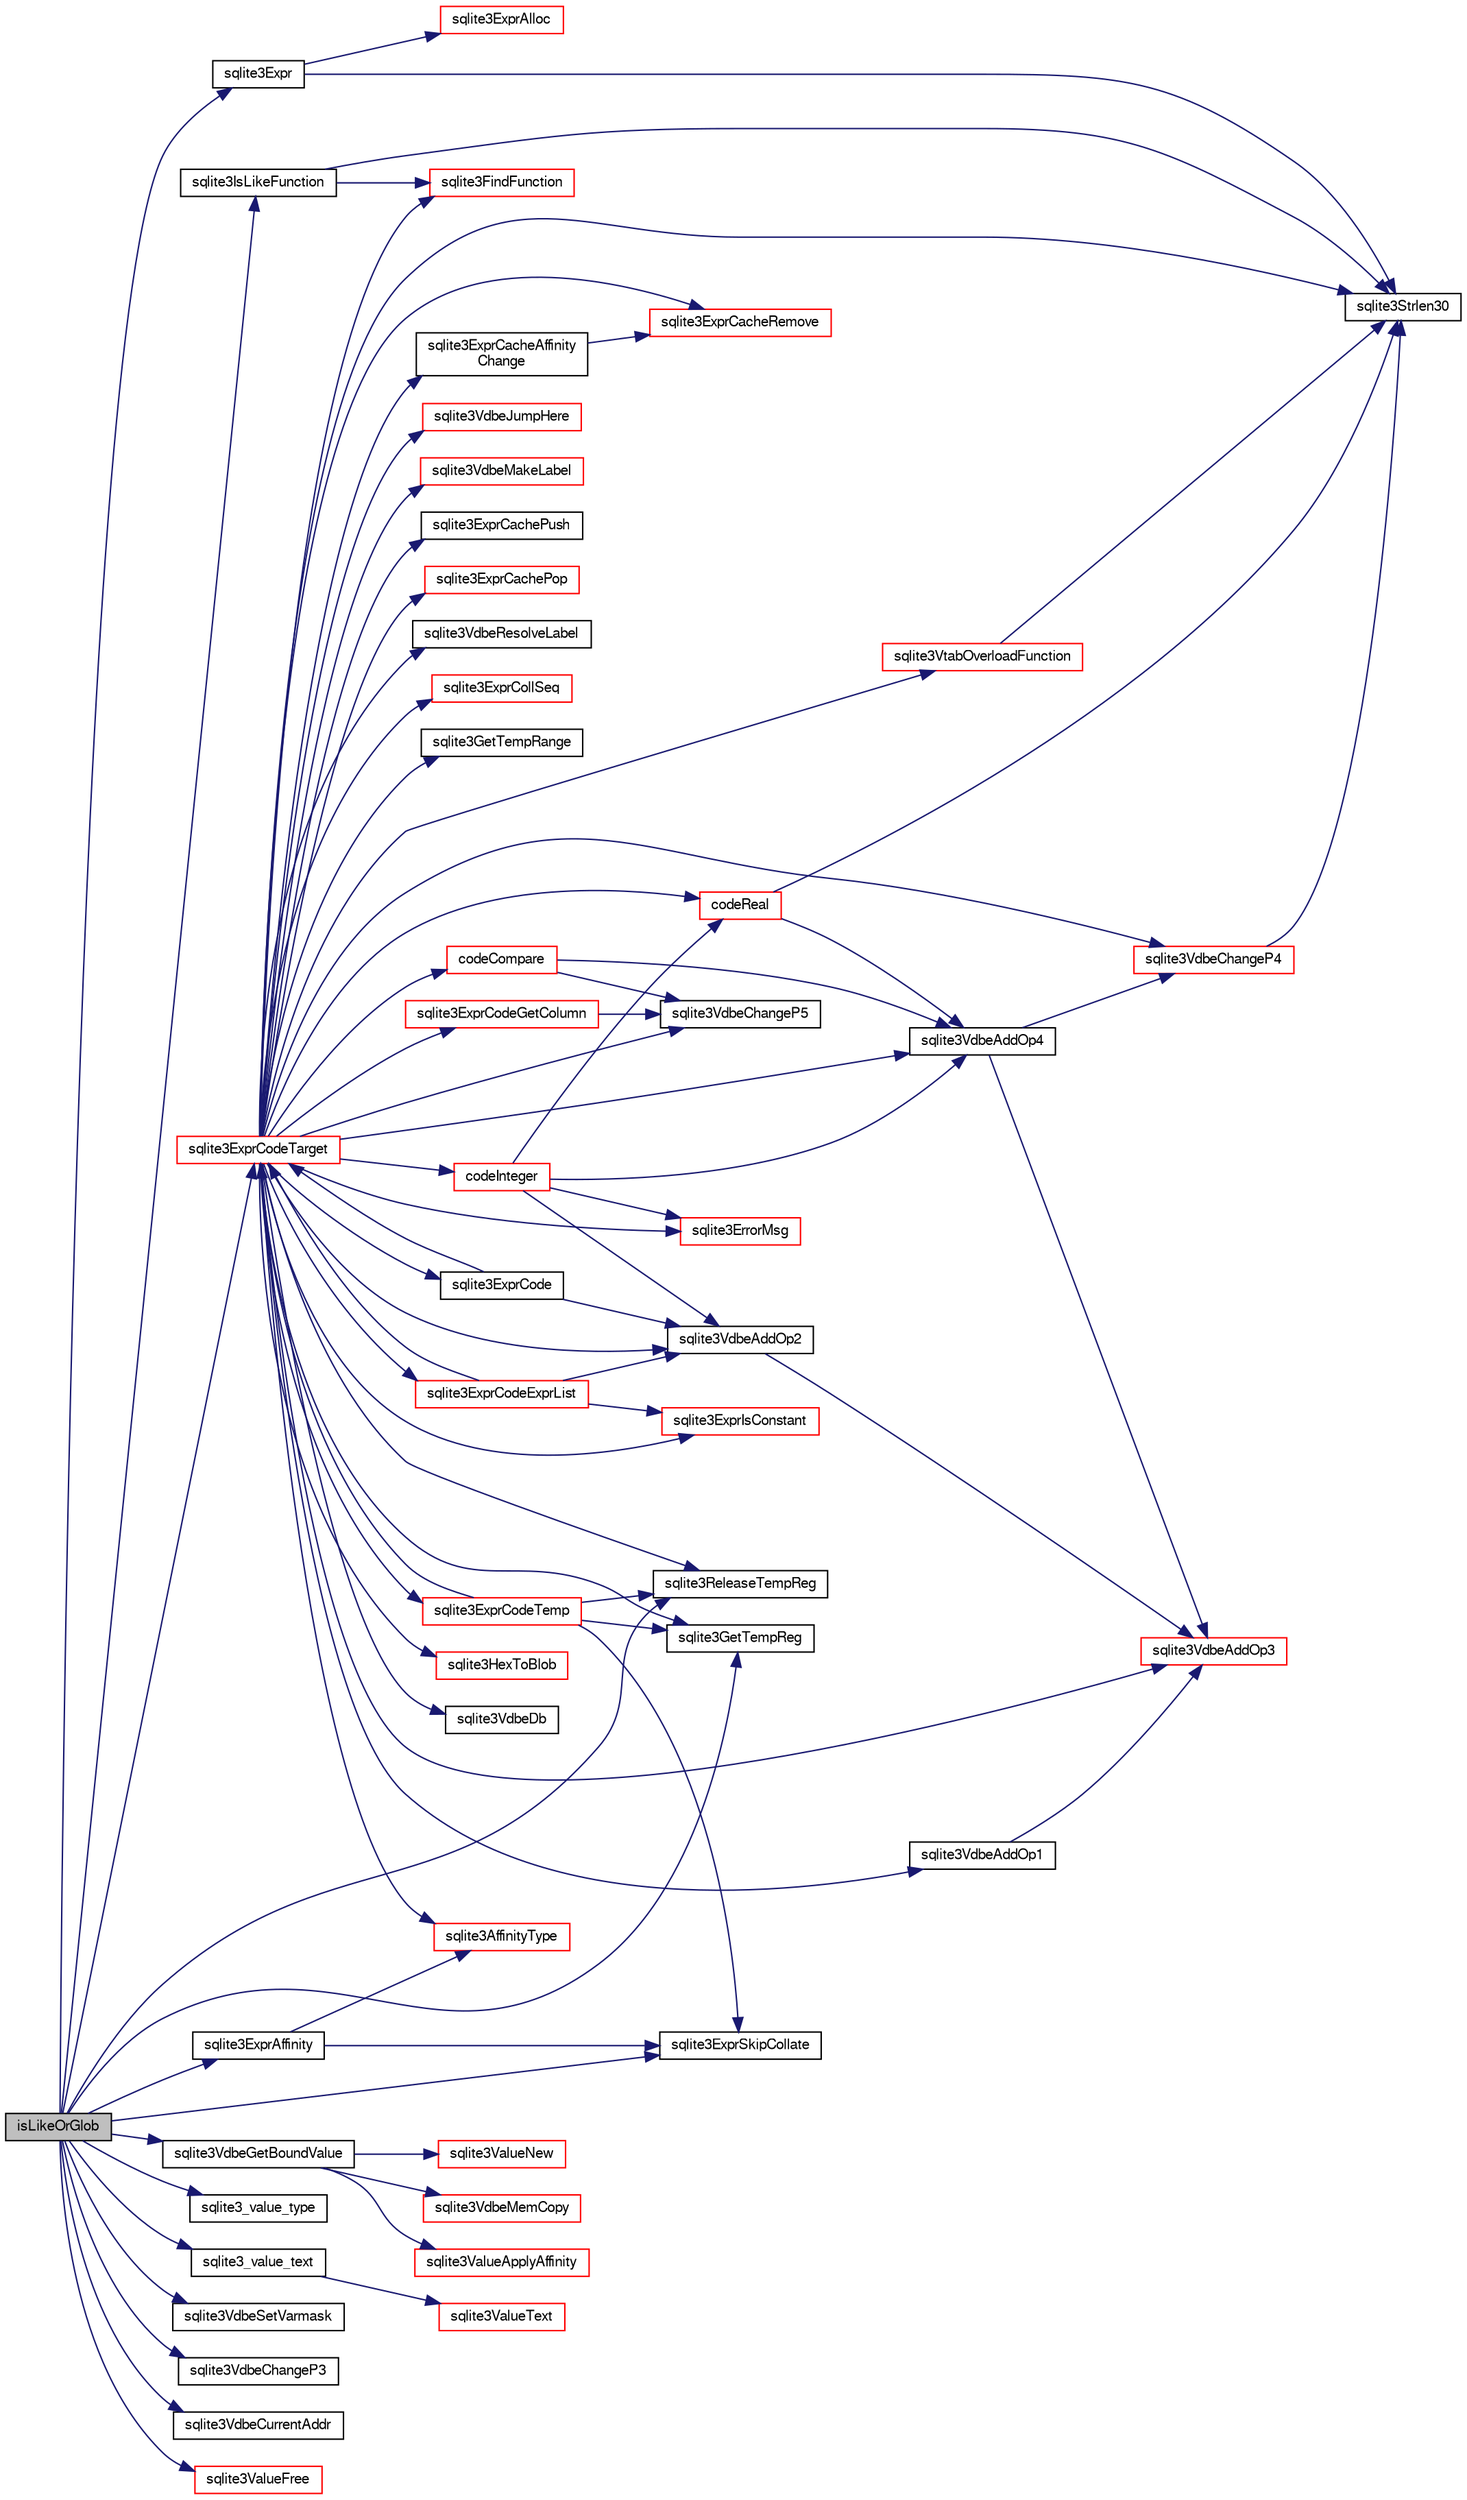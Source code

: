 digraph "isLikeOrGlob"
{
  edge [fontname="FreeSans",fontsize="10",labelfontname="FreeSans",labelfontsize="10"];
  node [fontname="FreeSans",fontsize="10",shape=record];
  rankdir="LR";
  Node148551 [label="isLikeOrGlob",height=0.2,width=0.4,color="black", fillcolor="grey75", style="filled", fontcolor="black"];
  Node148551 -> Node148552 [color="midnightblue",fontsize="10",style="solid",fontname="FreeSans"];
  Node148552 [label="sqlite3IsLikeFunction",height=0.2,width=0.4,color="black", fillcolor="white", style="filled",URL="$sqlite3_8c.html#a8f103fddc426dd932ea9d796e3e9a4c7"];
  Node148552 -> Node148553 [color="midnightblue",fontsize="10",style="solid",fontname="FreeSans"];
  Node148553 [label="sqlite3FindFunction",height=0.2,width=0.4,color="red", fillcolor="white", style="filled",URL="$sqlite3_8c.html#a5138472d62a50ed750b51d3b3f19d954"];
  Node148552 -> Node148570 [color="midnightblue",fontsize="10",style="solid",fontname="FreeSans"];
  Node148570 [label="sqlite3Strlen30",height=0.2,width=0.4,color="black", fillcolor="white", style="filled",URL="$sqlite3_8c.html#a3dcd80ba41f1a308193dee74857b62a7"];
  Node148551 -> Node148571 [color="midnightblue",fontsize="10",style="solid",fontname="FreeSans"];
  Node148571 [label="sqlite3ExprAffinity",height=0.2,width=0.4,color="black", fillcolor="white", style="filled",URL="$sqlite3_8c.html#aca6a667380b05650f917422118d8b7d3"];
  Node148571 -> Node148572 [color="midnightblue",fontsize="10",style="solid",fontname="FreeSans"];
  Node148572 [label="sqlite3ExprSkipCollate",height=0.2,width=0.4,color="black", fillcolor="white", style="filled",URL="$sqlite3_8c.html#a91b59896d4e3534de7c33940dca8537c"];
  Node148571 -> Node148573 [color="midnightblue",fontsize="10",style="solid",fontname="FreeSans"];
  Node148573 [label="sqlite3AffinityType",height=0.2,width=0.4,color="red", fillcolor="white", style="filled",URL="$sqlite3_8c.html#ad3b6641027549ec6634f6239256676bd"];
  Node148551 -> Node148572 [color="midnightblue",fontsize="10",style="solid",fontname="FreeSans"];
  Node148551 -> Node148576 [color="midnightblue",fontsize="10",style="solid",fontname="FreeSans"];
  Node148576 [label="sqlite3VdbeGetBoundValue",height=0.2,width=0.4,color="black", fillcolor="white", style="filled",URL="$sqlite3_8c.html#a4a816e353a950be4e752c157eb7437b5"];
  Node148576 -> Node148577 [color="midnightblue",fontsize="10",style="solid",fontname="FreeSans"];
  Node148577 [label="sqlite3ValueNew",height=0.2,width=0.4,color="red", fillcolor="white", style="filled",URL="$sqlite3_8c.html#ad40a378778daff2d574bec905e35828b"];
  Node148576 -> Node148578 [color="midnightblue",fontsize="10",style="solid",fontname="FreeSans"];
  Node148578 [label="sqlite3VdbeMemCopy",height=0.2,width=0.4,color="red", fillcolor="white", style="filled",URL="$sqlite3_8c.html#a3a04f985c3c7cac7c7958b872fb3f781"];
  Node148576 -> Node148844 [color="midnightblue",fontsize="10",style="solid",fontname="FreeSans"];
  Node148844 [label="sqlite3ValueApplyAffinity",height=0.2,width=0.4,color="red", fillcolor="white", style="filled",URL="$sqlite3_8c.html#a535535f08aaaba2ebdf49ada6aca6fac"];
  Node148551 -> Node148694 [color="midnightblue",fontsize="10",style="solid",fontname="FreeSans"];
  Node148694 [label="sqlite3_value_type",height=0.2,width=0.4,color="black", fillcolor="white", style="filled",URL="$sqlite3_8c.html#ac5e91a982065a1ab220a43bbd18cfa60"];
  Node148551 -> Node148639 [color="midnightblue",fontsize="10",style="solid",fontname="FreeSans"];
  Node148639 [label="sqlite3_value_text",height=0.2,width=0.4,color="black", fillcolor="white", style="filled",URL="$sqlite3_8c.html#aef2ace3239e6dd59c74110faa70f8171"];
  Node148639 -> Node148640 [color="midnightblue",fontsize="10",style="solid",fontname="FreeSans"];
  Node148640 [label="sqlite3ValueText",height=0.2,width=0.4,color="red", fillcolor="white", style="filled",URL="$sqlite3_8c.html#ad567a94e52d1adf81f4857fdba00a59b"];
  Node148551 -> Node148846 [color="midnightblue",fontsize="10",style="solid",fontname="FreeSans"];
  Node148846 [label="sqlite3VdbeSetVarmask",height=0.2,width=0.4,color="black", fillcolor="white", style="filled",URL="$sqlite3_8c.html#acea0d8371216f276fe67c1b5ef24f3d7"];
  Node148551 -> Node148847 [color="midnightblue",fontsize="10",style="solid",fontname="FreeSans"];
  Node148847 [label="sqlite3Expr",height=0.2,width=0.4,color="black", fillcolor="white", style="filled",URL="$sqlite3_8c.html#a790d28ff2bd0d13725c692e0c4ed7105"];
  Node148847 -> Node148570 [color="midnightblue",fontsize="10",style="solid",fontname="FreeSans"];
  Node148847 -> Node148848 [color="midnightblue",fontsize="10",style="solid",fontname="FreeSans"];
  Node148848 [label="sqlite3ExprAlloc",height=0.2,width=0.4,color="red", fillcolor="white", style="filled",URL="$sqlite3_8c.html#a7f1c54604acd48617bd41d26f5db776d"];
  Node148551 -> Node148849 [color="midnightblue",fontsize="10",style="solid",fontname="FreeSans"];
  Node148849 [label="sqlite3GetTempReg",height=0.2,width=0.4,color="black", fillcolor="white", style="filled",URL="$sqlite3_8c.html#ab58586b4abaefcc5df42af9d1e84d8fb"];
  Node148551 -> Node148850 [color="midnightblue",fontsize="10",style="solid",fontname="FreeSans"];
  Node148850 [label="sqlite3ExprCodeTarget",height=0.2,width=0.4,color="red", fillcolor="white", style="filled",URL="$sqlite3_8c.html#a4f308397a0a3ed299ed31aaa1ae2a293"];
  Node148850 -> Node148851 [color="midnightblue",fontsize="10",style="solid",fontname="FreeSans"];
  Node148851 [label="sqlite3VdbeAddOp3",height=0.2,width=0.4,color="red", fillcolor="white", style="filled",URL="$sqlite3_8c.html#a29b4560b019211a73e1478cec7468345"];
  Node148850 -> Node148853 [color="midnightblue",fontsize="10",style="solid",fontname="FreeSans"];
  Node148853 [label="sqlite3ExprCodeGetColumn",height=0.2,width=0.4,color="red", fillcolor="white", style="filled",URL="$sqlite3_8c.html#a053723da492b5bb45cb8df75c733155d"];
  Node148853 -> Node148904 [color="midnightblue",fontsize="10",style="solid",fontname="FreeSans"];
  Node148904 [label="sqlite3VdbeChangeP5",height=0.2,width=0.4,color="black", fillcolor="white", style="filled",URL="$sqlite3_8c.html#a4dde2e4087eda945511b05d667050740"];
  Node148850 -> Node148906 [color="midnightblue",fontsize="10",style="solid",fontname="FreeSans"];
  Node148906 [label="codeInteger",height=0.2,width=0.4,color="red", fillcolor="white", style="filled",URL="$sqlite3_8c.html#aed36006f29dec5c2f70f13c970ce6961"];
  Node148906 -> Node148856 [color="midnightblue",fontsize="10",style="solid",fontname="FreeSans"];
  Node148856 [label="sqlite3VdbeAddOp2",height=0.2,width=0.4,color="black", fillcolor="white", style="filled",URL="$sqlite3_8c.html#ae87204d7b069da19e4db0404c6deaae5"];
  Node148856 -> Node148851 [color="midnightblue",fontsize="10",style="solid",fontname="FreeSans"];
  Node148906 -> Node148909 [color="midnightblue",fontsize="10",style="solid",fontname="FreeSans"];
  Node148909 [label="sqlite3VdbeAddOp4",height=0.2,width=0.4,color="black", fillcolor="white", style="filled",URL="$sqlite3_8c.html#a739d7a47b1c11779283b7797ea7e1d4d"];
  Node148909 -> Node148851 [color="midnightblue",fontsize="10",style="solid",fontname="FreeSans"];
  Node148909 -> Node148897 [color="midnightblue",fontsize="10",style="solid",fontname="FreeSans"];
  Node148897 [label="sqlite3VdbeChangeP4",height=0.2,width=0.4,color="red", fillcolor="white", style="filled",URL="$sqlite3_8c.html#add0d891a062d044a0c7e6fc072702830"];
  Node148897 -> Node148570 [color="midnightblue",fontsize="10",style="solid",fontname="FreeSans"];
  Node148906 -> Node148888 [color="midnightblue",fontsize="10",style="solid",fontname="FreeSans"];
  Node148888 [label="sqlite3ErrorMsg",height=0.2,width=0.4,color="red", fillcolor="white", style="filled",URL="$sqlite3_8c.html#aee2798e173651adae0f9c85469f3457d"];
  Node148906 -> Node148910 [color="midnightblue",fontsize="10",style="solid",fontname="FreeSans"];
  Node148910 [label="codeReal",height=0.2,width=0.4,color="red", fillcolor="white", style="filled",URL="$sqlite3_8c.html#a1f691989c09f7dfea94ec2b60c6b70bd"];
  Node148910 -> Node148570 [color="midnightblue",fontsize="10",style="solid",fontname="FreeSans"];
  Node148910 -> Node148909 [color="midnightblue",fontsize="10",style="solid",fontname="FreeSans"];
  Node148850 -> Node148910 [color="midnightblue",fontsize="10",style="solid",fontname="FreeSans"];
  Node148850 -> Node148909 [color="midnightblue",fontsize="10",style="solid",fontname="FreeSans"];
  Node148850 -> Node148856 [color="midnightblue",fontsize="10",style="solid",fontname="FreeSans"];
  Node148850 -> Node148570 [color="midnightblue",fontsize="10",style="solid",fontname="FreeSans"];
  Node148850 -> Node148890 [color="midnightblue",fontsize="10",style="solid",fontname="FreeSans"];
  Node148890 [label="sqlite3HexToBlob",height=0.2,width=0.4,color="red", fillcolor="white", style="filled",URL="$sqlite3_8c.html#a6ef78c15c318f47aedcab51f590de78d"];
  Node148850 -> Node148860 [color="midnightblue",fontsize="10",style="solid",fontname="FreeSans"];
  Node148860 [label="sqlite3VdbeDb",height=0.2,width=0.4,color="black", fillcolor="white", style="filled",URL="$sqlite3_8c.html#a6cb1b36e2823fc3eff25dc162f71f28b"];
  Node148850 -> Node148897 [color="midnightblue",fontsize="10",style="solid",fontname="FreeSans"];
  Node148850 -> Node148573 [color="midnightblue",fontsize="10",style="solid",fontname="FreeSans"];
  Node148850 -> Node148911 [color="midnightblue",fontsize="10",style="solid",fontname="FreeSans"];
  Node148911 [label="sqlite3ExprCacheAffinity\lChange",height=0.2,width=0.4,color="black", fillcolor="white", style="filled",URL="$sqlite3_8c.html#ae2ddbefd00ac32ed8a46309e7dc19a2e"];
  Node148911 -> Node148912 [color="midnightblue",fontsize="10",style="solid",fontname="FreeSans"];
  Node148912 [label="sqlite3ExprCacheRemove",height=0.2,width=0.4,color="red", fillcolor="white", style="filled",URL="$sqlite3_8c.html#a8b53d9568d9b40b6fc39428b3a19bc5d"];
  Node148850 -> Node148914 [color="midnightblue",fontsize="10",style="solid",fontname="FreeSans"];
  Node148914 [label="sqlite3ExprCodeTemp",height=0.2,width=0.4,color="red", fillcolor="white", style="filled",URL="$sqlite3_8c.html#a3bc5c1ccb3c5851847e2aeb4a84ae1fc"];
  Node148914 -> Node148572 [color="midnightblue",fontsize="10",style="solid",fontname="FreeSans"];
  Node148914 -> Node148849 [color="midnightblue",fontsize="10",style="solid",fontname="FreeSans"];
  Node148914 -> Node148850 [color="midnightblue",fontsize="10",style="solid",fontname="FreeSans"];
  Node148914 -> Node149576 [color="midnightblue",fontsize="10",style="solid",fontname="FreeSans"];
  Node149576 [label="sqlite3ReleaseTempReg",height=0.2,width=0.4,color="black", fillcolor="white", style="filled",URL="$sqlite3_8c.html#a48d55dce63ac590c3b0fc464abb67ad7"];
  Node148850 -> Node149577 [color="midnightblue",fontsize="10",style="solid",fontname="FreeSans"];
  Node149577 [label="codeCompare",height=0.2,width=0.4,color="red", fillcolor="white", style="filled",URL="$sqlite3_8c.html#a8cca26a71db22ffabf292736aefd31a9"];
  Node149577 -> Node148909 [color="midnightblue",fontsize="10",style="solid",fontname="FreeSans"];
  Node149577 -> Node148904 [color="midnightblue",fontsize="10",style="solid",fontname="FreeSans"];
  Node148850 -> Node148903 [color="midnightblue",fontsize="10",style="solid",fontname="FreeSans"];
  Node148903 [label="sqlite3VdbeAddOp1",height=0.2,width=0.4,color="black", fillcolor="white", style="filled",URL="$sqlite3_8c.html#a6207112b1851d7e7d76e887ef6d72d5a"];
  Node148903 -> Node148851 [color="midnightblue",fontsize="10",style="solid",fontname="FreeSans"];
  Node148850 -> Node149583 [color="midnightblue",fontsize="10",style="solid",fontname="FreeSans"];
  Node149583 [label="sqlite3VdbeJumpHere",height=0.2,width=0.4,color="red", fillcolor="white", style="filled",URL="$sqlite3_8c.html#a95562175c9105ba0abe1d4dc6f8a39d4"];
  Node148850 -> Node148888 [color="midnightblue",fontsize="10",style="solid",fontname="FreeSans"];
  Node148850 -> Node148553 [color="midnightblue",fontsize="10",style="solid",fontname="FreeSans"];
  Node148850 -> Node149585 [color="midnightblue",fontsize="10",style="solid",fontname="FreeSans"];
  Node149585 [label="sqlite3VdbeMakeLabel",height=0.2,width=0.4,color="red", fillcolor="white", style="filled",URL="$sqlite3_8c.html#acf57ce8fb6f3c634375c019f5ebe66f6"];
  Node148850 -> Node149586 [color="midnightblue",fontsize="10",style="solid",fontname="FreeSans"];
  Node149586 [label="sqlite3ExprCode",height=0.2,width=0.4,color="black", fillcolor="white", style="filled",URL="$sqlite3_8c.html#a75f270fb0b111b86924cca4ea507b417"];
  Node149586 -> Node148856 [color="midnightblue",fontsize="10",style="solid",fontname="FreeSans"];
  Node149586 -> Node148850 [color="midnightblue",fontsize="10",style="solid",fontname="FreeSans"];
  Node148850 -> Node148912 [color="midnightblue",fontsize="10",style="solid",fontname="FreeSans"];
  Node148850 -> Node149587 [color="midnightblue",fontsize="10",style="solid",fontname="FreeSans"];
  Node149587 [label="sqlite3ExprCachePush",height=0.2,width=0.4,color="black", fillcolor="white", style="filled",URL="$sqlite3_8c.html#a90233ce12875e170a87746ef3fa1d691"];
  Node148850 -> Node149588 [color="midnightblue",fontsize="10",style="solid",fontname="FreeSans"];
  Node149588 [label="sqlite3ExprCachePop",height=0.2,width=0.4,color="red", fillcolor="white", style="filled",URL="$sqlite3_8c.html#afc801698332f063ac2e24fa5856939c6"];
  Node148850 -> Node149589 [color="midnightblue",fontsize="10",style="solid",fontname="FreeSans"];
  Node149589 [label="sqlite3VdbeResolveLabel",height=0.2,width=0.4,color="black", fillcolor="white", style="filled",URL="$sqlite3_8c.html#a0a86f82356e392d9a84a008559c1aeeb"];
  Node148850 -> Node149590 [color="midnightblue",fontsize="10",style="solid",fontname="FreeSans"];
  Node149590 [label="sqlite3ExprIsConstant",height=0.2,width=0.4,color="red", fillcolor="white", style="filled",URL="$sqlite3_8c.html#a5612940e28d7d8f6994f756d0b8d9e3a"];
  Node148850 -> Node149579 [color="midnightblue",fontsize="10",style="solid",fontname="FreeSans"];
  Node149579 [label="sqlite3ExprCollSeq",height=0.2,width=0.4,color="red", fillcolor="white", style="filled",URL="$sqlite3_8c.html#af36e271ed5ce13d4f2d088a766529574"];
  Node148850 -> Node149591 [color="midnightblue",fontsize="10",style="solid",fontname="FreeSans"];
  Node149591 [label="sqlite3GetTempRange",height=0.2,width=0.4,color="black", fillcolor="white", style="filled",URL="$sqlite3_8c.html#a75c8f9ab8d6f3d1dfe6fe777928fba61"];
  Node148850 -> Node149592 [color="midnightblue",fontsize="10",style="solid",fontname="FreeSans"];
  Node149592 [label="sqlite3ExprCodeExprList",height=0.2,width=0.4,color="red", fillcolor="white", style="filled",URL="$sqlite3_8c.html#a05b2b3dc3de7565de24eb3a2ff4e9566"];
  Node149592 -> Node149590 [color="midnightblue",fontsize="10",style="solid",fontname="FreeSans"];
  Node149592 -> Node148850 [color="midnightblue",fontsize="10",style="solid",fontname="FreeSans"];
  Node149592 -> Node148856 [color="midnightblue",fontsize="10",style="solid",fontname="FreeSans"];
  Node148850 -> Node149594 [color="midnightblue",fontsize="10",style="solid",fontname="FreeSans"];
  Node149594 [label="sqlite3VtabOverloadFunction",height=0.2,width=0.4,color="red", fillcolor="white", style="filled",URL="$sqlite3_8c.html#a0098c859c26e3bf31c4e0ccc28a383e3"];
  Node149594 -> Node148570 [color="midnightblue",fontsize="10",style="solid",fontname="FreeSans"];
  Node148850 -> Node148904 [color="midnightblue",fontsize="10",style="solid",fontname="FreeSans"];
  Node148850 -> Node148849 [color="midnightblue",fontsize="10",style="solid",fontname="FreeSans"];
  Node148850 -> Node149576 [color="midnightblue",fontsize="10",style="solid",fontname="FreeSans"];
  Node148551 -> Node149825 [color="midnightblue",fontsize="10",style="solid",fontname="FreeSans"];
  Node149825 [label="sqlite3VdbeChangeP3",height=0.2,width=0.4,color="black", fillcolor="white", style="filled",URL="$sqlite3_8c.html#a1f16b587957a9ed7564597e58e81a9e9"];
  Node148551 -> Node149685 [color="midnightblue",fontsize="10",style="solid",fontname="FreeSans"];
  Node149685 [label="sqlite3VdbeCurrentAddr",height=0.2,width=0.4,color="black", fillcolor="white", style="filled",URL="$sqlite3_8c.html#a5e2bf0933a091bdfd7f0acd86a894889"];
  Node148551 -> Node149576 [color="midnightblue",fontsize="10",style="solid",fontname="FreeSans"];
  Node148551 -> Node148886 [color="midnightblue",fontsize="10",style="solid",fontname="FreeSans"];
  Node148886 [label="sqlite3ValueFree",height=0.2,width=0.4,color="red", fillcolor="white", style="filled",URL="$sqlite3_8c.html#afeed84c3f344a833d15c7209265dc520"];
}
